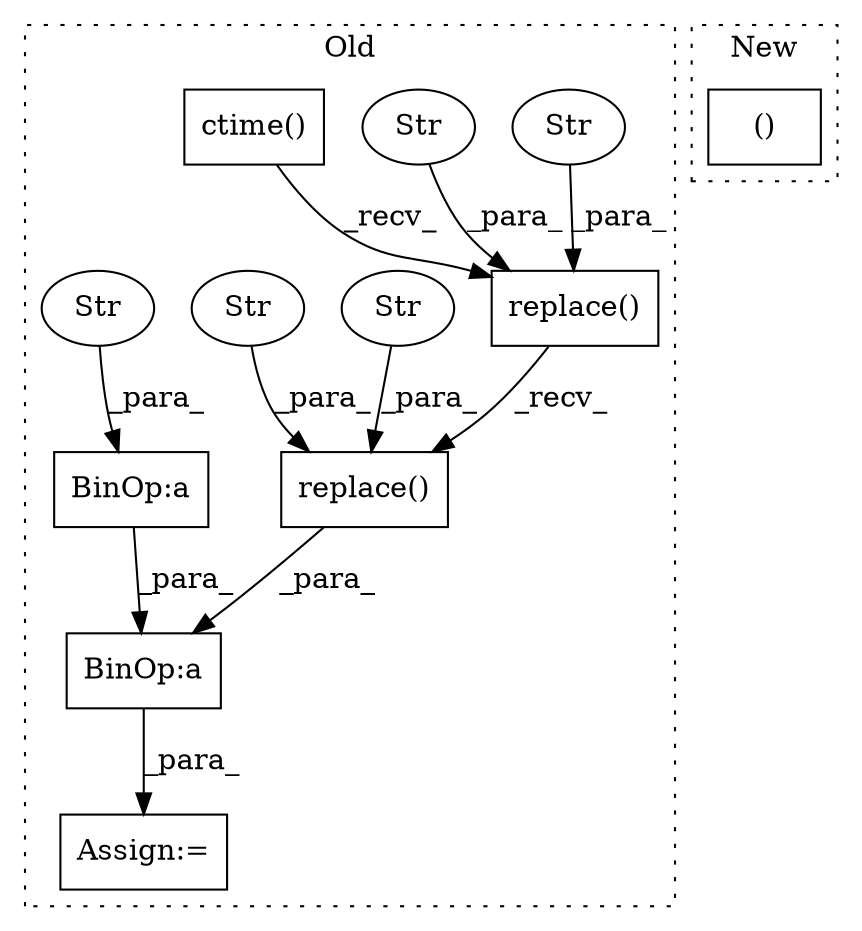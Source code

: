 digraph G {
subgraph cluster0 {
1 [label="replace()" a="75" s="4565,4612" l="39,1" shape="box"];
3 [label="Str" a="66" s="4609" l="3" shape="ellipse"];
4 [label="Str" a="66" s="4604" l="3" shape="ellipse"];
5 [label="Assign:=" a="68" s="4541" l="3" shape="box"];
6 [label="replace()" a="75" s="4565,4594" l="21,1" shape="box"];
7 [label="BinOp:a" a="82" s="4547" l="18" shape="box"];
8 [label="BinOp:a" a="82" s="4556" l="3" shape="box"];
9 [label="Str" a="66" s="4559" l="3" shape="ellipse"];
10 [label="Str" a="66" s="4591" l="3" shape="ellipse"];
11 [label="Str" a="66" s="4586" l="3" shape="ellipse"];
12 [label="ctime()" a="75" s="4565" l="12" shape="box"];
label = "Old";
style="dotted";
}
subgraph cluster1 {
2 [label="()" a="54" s="3882" l="19" shape="box"];
label = "New";
style="dotted";
}
1 -> 7 [label="_para_"];
3 -> 1 [label="_para_"];
4 -> 1 [label="_para_"];
6 -> 1 [label="_recv_"];
7 -> 5 [label="_para_"];
8 -> 7 [label="_para_"];
9 -> 8 [label="_para_"];
10 -> 6 [label="_para_"];
11 -> 6 [label="_para_"];
12 -> 6 [label="_recv_"];
}